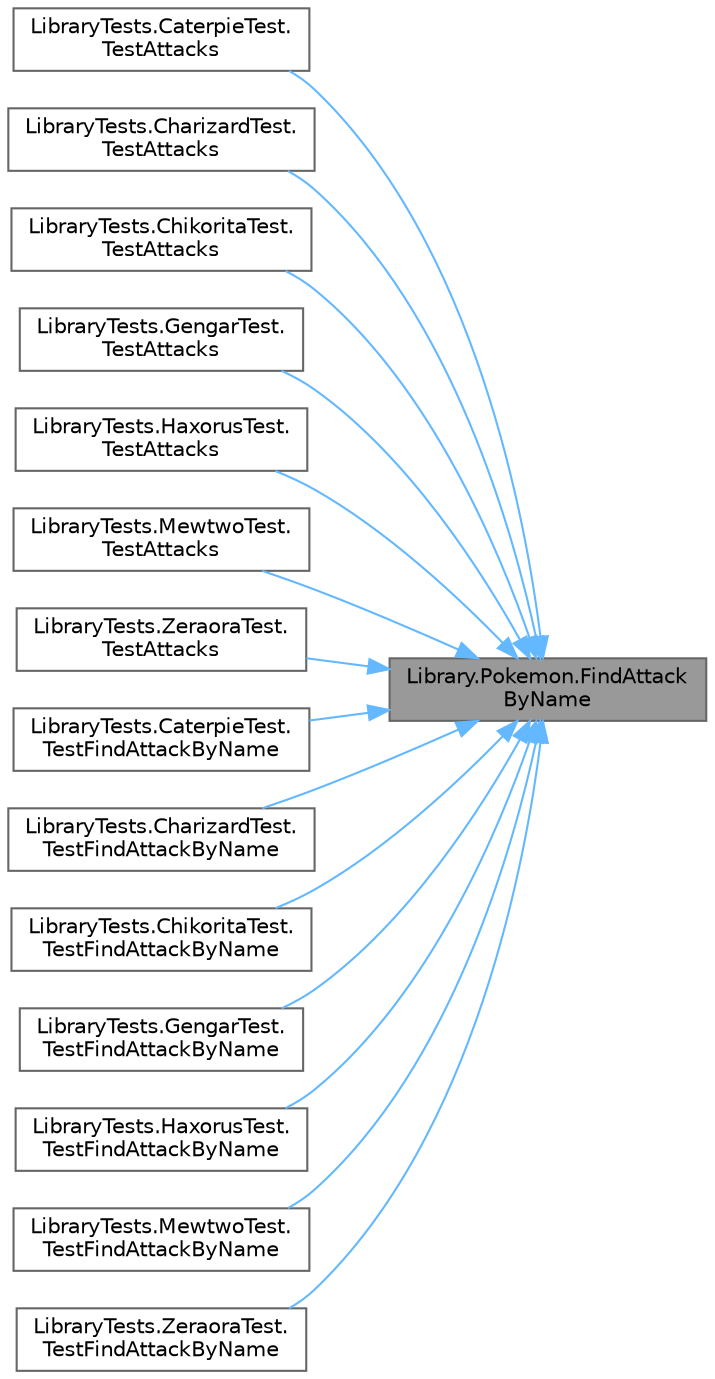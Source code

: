 digraph "Library.Pokemon.FindAttackByName"
{
 // INTERACTIVE_SVG=YES
 // LATEX_PDF_SIZE
  bgcolor="transparent";
  edge [fontname=Helvetica,fontsize=10,labelfontname=Helvetica,labelfontsize=10];
  node [fontname=Helvetica,fontsize=10,shape=box,height=0.2,width=0.4];
  rankdir="RL";
  Node1 [id="Node000001",label="Library.Pokemon.FindAttack\lByName",height=0.2,width=0.4,color="gray40", fillcolor="grey60", style="filled", fontcolor="black",tooltip="Busca un ataque dentro de la lista de ataques comparando el nombre."];
  Node1 -> Node2 [id="edge1_Node000001_Node000002",dir="back",color="steelblue1",style="solid",tooltip=" "];
  Node2 [id="Node000002",label="LibraryTests.CaterpieTest.\lTestAttacks",height=0.2,width=0.4,color="grey40", fillcolor="white", style="filled",URL="$classLibraryTests_1_1CaterpieTest.html#ae3a39dc20bfd73d5795037ff846b9dd8",tooltip="Test de los ataques que tiene Caterpie, confirmando que fueron creados correctamente."];
  Node1 -> Node3 [id="edge2_Node000001_Node000003",dir="back",color="steelblue1",style="solid",tooltip=" "];
  Node3 [id="Node000003",label="LibraryTests.CharizardTest.\lTestAttacks",height=0.2,width=0.4,color="grey40", fillcolor="white", style="filled",URL="$classLibraryTests_1_1CharizardTest.html#a9057848ebde0cc2f7d59de764897b0e9",tooltip="Test de los ataques que tiene Charizard, confirmando que fueron creados correctamente."];
  Node1 -> Node4 [id="edge3_Node000001_Node000004",dir="back",color="steelblue1",style="solid",tooltip=" "];
  Node4 [id="Node000004",label="LibraryTests.ChikoritaTest.\lTestAttacks",height=0.2,width=0.4,color="grey40", fillcolor="white", style="filled",URL="$classLibraryTests_1_1ChikoritaTest.html#a44e2efc460aadb737ecf28f41468d5f4",tooltip="Test de los ataques que tiene Chikorita, confirmando que fueron creados correctamente."];
  Node1 -> Node5 [id="edge4_Node000001_Node000005",dir="back",color="steelblue1",style="solid",tooltip=" "];
  Node5 [id="Node000005",label="LibraryTests.GengarTest.\lTestAttacks",height=0.2,width=0.4,color="grey40", fillcolor="white", style="filled",URL="$classLibraryTests_1_1GengarTest.html#a08d3c6ef6a8e07196ac116b81387dcc4",tooltip="Test de los ataques que tiene Gengar, confirmando que fueron creados correctamente."];
  Node1 -> Node6 [id="edge5_Node000001_Node000006",dir="back",color="steelblue1",style="solid",tooltip=" "];
  Node6 [id="Node000006",label="LibraryTests.HaxorusTest.\lTestAttacks",height=0.2,width=0.4,color="grey40", fillcolor="white", style="filled",URL="$classLibraryTests_1_1HaxorusTest.html#a6c6774992316d17c0766a7f94fdba107",tooltip="Test de los ataques que tiene Haxorus, confirmando que fueron creados correctamente."];
  Node1 -> Node7 [id="edge6_Node000001_Node000007",dir="back",color="steelblue1",style="solid",tooltip=" "];
  Node7 [id="Node000007",label="LibraryTests.MewtwoTest.\lTestAttacks",height=0.2,width=0.4,color="grey40", fillcolor="white", style="filled",URL="$classLibraryTests_1_1MewtwoTest.html#a91a6d02cac5887e1eae62165e70f9cc7",tooltip="Test de los ataques que tiene Mewtwo, confirmando que fueron creados correctamente."];
  Node1 -> Node8 [id="edge7_Node000001_Node000008",dir="back",color="steelblue1",style="solid",tooltip=" "];
  Node8 [id="Node000008",label="LibraryTests.ZeraoraTest.\lTestAttacks",height=0.2,width=0.4,color="grey40", fillcolor="white", style="filled",URL="$classLibraryTests_1_1ZeraoraTest.html#a795661d38e354292a5af622212e144de",tooltip="Test de los ataques que tiene Zeraora, confirmando que fueron creados correctamente."];
  Node1 -> Node9 [id="edge8_Node000001_Node000009",dir="back",color="steelblue1",style="solid",tooltip=" "];
  Node9 [id="Node000009",label="LibraryTests.CaterpieTest.\lTestFindAttackByName",height=0.2,width=0.4,color="grey40", fillcolor="white", style="filled",URL="$classLibraryTests_1_1CaterpieTest.html#acbd1c374073ecdf652b15d496f000b32",tooltip="Test del método FindAttackByName."];
  Node1 -> Node10 [id="edge9_Node000001_Node000010",dir="back",color="steelblue1",style="solid",tooltip=" "];
  Node10 [id="Node000010",label="LibraryTests.CharizardTest.\lTestFindAttackByName",height=0.2,width=0.4,color="grey40", fillcolor="white", style="filled",URL="$classLibraryTests_1_1CharizardTest.html#a1063b391228e714452f3117fd9d4d8d8",tooltip="Test del método FindAttackByName."];
  Node1 -> Node11 [id="edge10_Node000001_Node000011",dir="back",color="steelblue1",style="solid",tooltip=" "];
  Node11 [id="Node000011",label="LibraryTests.ChikoritaTest.\lTestFindAttackByName",height=0.2,width=0.4,color="grey40", fillcolor="white", style="filled",URL="$classLibraryTests_1_1ChikoritaTest.html#a2a4ae1aec5f16073485dfc944ff918b2",tooltip="Test del método FindAttackByName."];
  Node1 -> Node12 [id="edge11_Node000001_Node000012",dir="back",color="steelblue1",style="solid",tooltip=" "];
  Node12 [id="Node000012",label="LibraryTests.GengarTest.\lTestFindAttackByName",height=0.2,width=0.4,color="grey40", fillcolor="white", style="filled",URL="$classLibraryTests_1_1GengarTest.html#a0d017a884cbe408d8aa10036c52221a7",tooltip="Test del método FindAttackByName."];
  Node1 -> Node13 [id="edge12_Node000001_Node000013",dir="back",color="steelblue1",style="solid",tooltip=" "];
  Node13 [id="Node000013",label="LibraryTests.HaxorusTest.\lTestFindAttackByName",height=0.2,width=0.4,color="grey40", fillcolor="white", style="filled",URL="$classLibraryTests_1_1HaxorusTest.html#a90943c2e7008575ccbab9d08dd616f33",tooltip="Test del método FindAttackByName."];
  Node1 -> Node14 [id="edge13_Node000001_Node000014",dir="back",color="steelblue1",style="solid",tooltip=" "];
  Node14 [id="Node000014",label="LibraryTests.MewtwoTest.\lTestFindAttackByName",height=0.2,width=0.4,color="grey40", fillcolor="white", style="filled",URL="$classLibraryTests_1_1MewtwoTest.html#a4333dfbf8559385b8a2fe6880d182b77",tooltip="Test del método FindAttackByName."];
  Node1 -> Node15 [id="edge14_Node000001_Node000015",dir="back",color="steelblue1",style="solid",tooltip=" "];
  Node15 [id="Node000015",label="LibraryTests.ZeraoraTest.\lTestFindAttackByName",height=0.2,width=0.4,color="grey40", fillcolor="white", style="filled",URL="$classLibraryTests_1_1ZeraoraTest.html#a80e159271af4cc546ee2712561b67392",tooltip="Test del método FindAttackByName."];
}
